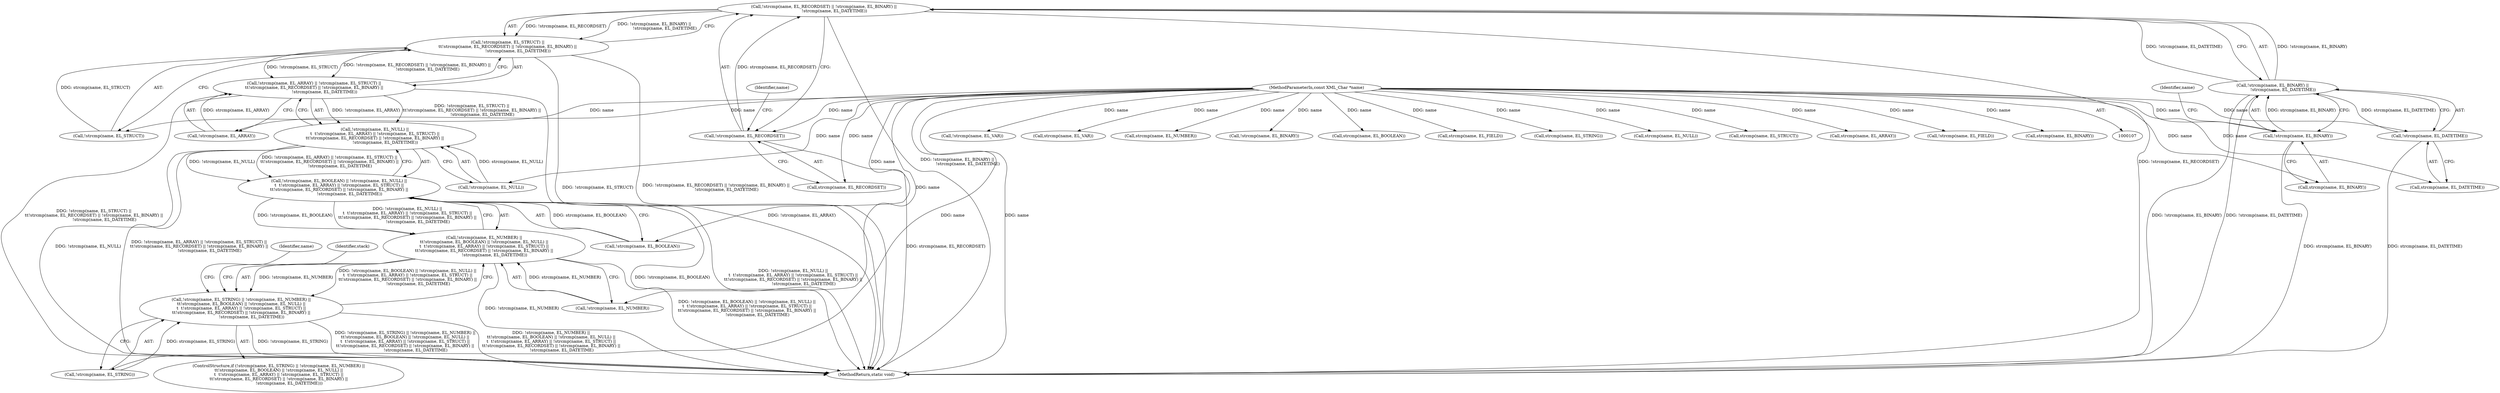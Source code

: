 digraph "0_php_b1bd4119bcafab6f9a8f84d92cd65eec3afeface@API" {
"1000163" [label="(Call,!strcmp(name, EL_RECORDSET) || !strcmp(name, EL_BINARY) ||\n                !strcmp(name, EL_DATETIME))"];
"1000164" [label="(Call,!strcmp(name, EL_RECORDSET))"];
"1000109" [label="(MethodParameterIn,const XML_Char *name)"];
"1000168" [label="(Call,!strcmp(name, EL_BINARY) ||\n                !strcmp(name, EL_DATETIME))"];
"1000169" [label="(Call,!strcmp(name, EL_BINARY))"];
"1000173" [label="(Call,!strcmp(name, EL_DATETIME))"];
"1000158" [label="(Call,!strcmp(name, EL_STRUCT) ||\n\t\t!strcmp(name, EL_RECORDSET) || !strcmp(name, EL_BINARY) ||\n                !strcmp(name, EL_DATETIME))"];
"1000153" [label="(Call,!strcmp(name, EL_ARRAY) || !strcmp(name, EL_STRUCT) ||\n\t\t!strcmp(name, EL_RECORDSET) || !strcmp(name, EL_BINARY) ||\n                !strcmp(name, EL_DATETIME))"];
"1000148" [label="(Call,!strcmp(name, EL_NULL) ||\n\t  \t!strcmp(name, EL_ARRAY) || !strcmp(name, EL_STRUCT) ||\n\t\t!strcmp(name, EL_RECORDSET) || !strcmp(name, EL_BINARY) ||\n                !strcmp(name, EL_DATETIME))"];
"1000143" [label="(Call,!strcmp(name, EL_BOOLEAN) || !strcmp(name, EL_NULL) ||\n\t  \t!strcmp(name, EL_ARRAY) || !strcmp(name, EL_STRUCT) ||\n\t\t!strcmp(name, EL_RECORDSET) || !strcmp(name, EL_BINARY) ||\n                !strcmp(name, EL_DATETIME))"];
"1000138" [label="(Call,!strcmp(name, EL_NUMBER) ||\n\t\t!strcmp(name, EL_BOOLEAN) || !strcmp(name, EL_NULL) ||\n\t  \t!strcmp(name, EL_ARRAY) || !strcmp(name, EL_STRUCT) ||\n\t\t!strcmp(name, EL_RECORDSET) || !strcmp(name, EL_BINARY) ||\n                !strcmp(name, EL_DATETIME))"];
"1000133" [label="(Call,!strcmp(name, EL_STRING) || !strcmp(name, EL_NUMBER) ||\n\t\t!strcmp(name, EL_BOOLEAN) || !strcmp(name, EL_NULL) ||\n\t  \t!strcmp(name, EL_ARRAY) || !strcmp(name, EL_STRUCT) ||\n\t\t!strcmp(name, EL_RECORDSET) || !strcmp(name, EL_BINARY) ||\n                !strcmp(name, EL_DATETIME))"];
"1000153" [label="(Call,!strcmp(name, EL_ARRAY) || !strcmp(name, EL_STRUCT) ||\n\t\t!strcmp(name, EL_RECORDSET) || !strcmp(name, EL_BINARY) ||\n                !strcmp(name, EL_DATETIME))"];
"1000528" [label="(MethodReturn,static void)"];
"1000174" [label="(Call,strcmp(name, EL_DATETIME))"];
"1000496" [label="(Call,!strcmp(name, EL_VAR))"];
"1000143" [label="(Call,!strcmp(name, EL_BOOLEAN) || !strcmp(name, EL_NULL) ||\n\t  \t!strcmp(name, EL_ARRAY) || !strcmp(name, EL_STRUCT) ||\n\t\t!strcmp(name, EL_RECORDSET) || !strcmp(name, EL_BINARY) ||\n                !strcmp(name, EL_DATETIME))"];
"1000497" [label="(Call,strcmp(name, EL_VAR))"];
"1000498" [label="(Identifier,name)"];
"1000148" [label="(Call,!strcmp(name, EL_NULL) ||\n\t  \t!strcmp(name, EL_ARRAY) || !strcmp(name, EL_STRUCT) ||\n\t\t!strcmp(name, EL_RECORDSET) || !strcmp(name, EL_BINARY) ||\n                !strcmp(name, EL_DATETIME))"];
"1000140" [label="(Call,strcmp(name, EL_NUMBER))"];
"1000163" [label="(Call,!strcmp(name, EL_RECORDSET) || !strcmp(name, EL_BINARY) ||\n                !strcmp(name, EL_DATETIME))"];
"1000159" [label="(Call,!strcmp(name, EL_STRUCT))"];
"1000139" [label="(Call,!strcmp(name, EL_NUMBER))"];
"1000173" [label="(Call,!strcmp(name, EL_DATETIME))"];
"1000212" [label="(Call,!strcmp(name, EL_BINARY))"];
"1000145" [label="(Call,strcmp(name, EL_BOOLEAN))"];
"1000164" [label="(Call,!strcmp(name, EL_RECORDSET))"];
"1000511" [label="(Call,strcmp(name, EL_FIELD))"];
"1000149" [label="(Call,!strcmp(name, EL_NULL))"];
"1000135" [label="(Call,strcmp(name, EL_STRING))"];
"1000150" [label="(Call,strcmp(name, EL_NULL))"];
"1000170" [label="(Call,strcmp(name, EL_BINARY))"];
"1000160" [label="(Call,strcmp(name, EL_STRUCT))"];
"1000134" [label="(Call,!strcmp(name, EL_STRING))"];
"1000155" [label="(Call,strcmp(name, EL_ARRAY))"];
"1000171" [label="(Identifier,name)"];
"1000169" [label="(Call,!strcmp(name, EL_BINARY))"];
"1000510" [label="(Call,!strcmp(name, EL_FIELD))"];
"1000158" [label="(Call,!strcmp(name, EL_STRUCT) ||\n\t\t!strcmp(name, EL_RECORDSET) || !strcmp(name, EL_BINARY) ||\n                !strcmp(name, EL_DATETIME))"];
"1000132" [label="(ControlStructure,if (!strcmp(name, EL_STRING) || !strcmp(name, EL_NUMBER) ||\n\t\t!strcmp(name, EL_BOOLEAN) || !strcmp(name, EL_NULL) ||\n\t  \t!strcmp(name, EL_ARRAY) || !strcmp(name, EL_STRUCT) ||\n\t\t!strcmp(name, EL_RECORDSET) || !strcmp(name, EL_BINARY) ||\n                !strcmp(name, EL_DATETIME)))"];
"1000133" [label="(Call,!strcmp(name, EL_STRING) || !strcmp(name, EL_NUMBER) ||\n\t\t!strcmp(name, EL_BOOLEAN) || !strcmp(name, EL_NULL) ||\n\t  \t!strcmp(name, EL_ARRAY) || !strcmp(name, EL_STRUCT) ||\n\t\t!strcmp(name, EL_RECORDSET) || !strcmp(name, EL_BINARY) ||\n                !strcmp(name, EL_DATETIME))"];
"1000168" [label="(Call,!strcmp(name, EL_BINARY) ||\n                !strcmp(name, EL_DATETIME))"];
"1000175" [label="(Identifier,name)"];
"1000154" [label="(Call,!strcmp(name, EL_ARRAY))"];
"1000213" [label="(Call,strcmp(name, EL_BINARY))"];
"1000109" [label="(MethodParameterIn,const XML_Char *name)"];
"1000138" [label="(Call,!strcmp(name, EL_NUMBER) ||\n\t\t!strcmp(name, EL_BOOLEAN) || !strcmp(name, EL_NULL) ||\n\t  \t!strcmp(name, EL_ARRAY) || !strcmp(name, EL_STRUCT) ||\n\t\t!strcmp(name, EL_RECORDSET) || !strcmp(name, EL_BINARY) ||\n                !strcmp(name, EL_DATETIME))"];
"1000165" [label="(Call,strcmp(name, EL_RECORDSET))"];
"1000179" [label="(Identifier,stack)"];
"1000144" [label="(Call,!strcmp(name, EL_BOOLEAN))"];
"1000163" -> "1000158"  [label="AST: "];
"1000163" -> "1000164"  [label="CFG: "];
"1000163" -> "1000168"  [label="CFG: "];
"1000164" -> "1000163"  [label="AST: "];
"1000168" -> "1000163"  [label="AST: "];
"1000158" -> "1000163"  [label="CFG: "];
"1000163" -> "1000528"  [label="DDG: !strcmp(name, EL_BINARY) ||\n                !strcmp(name, EL_DATETIME)"];
"1000163" -> "1000528"  [label="DDG: !strcmp(name, EL_RECORDSET)"];
"1000163" -> "1000158"  [label="DDG: !strcmp(name, EL_RECORDSET)"];
"1000163" -> "1000158"  [label="DDG: !strcmp(name, EL_BINARY) ||\n                !strcmp(name, EL_DATETIME)"];
"1000164" -> "1000163"  [label="DDG: strcmp(name, EL_RECORDSET)"];
"1000168" -> "1000163"  [label="DDG: !strcmp(name, EL_BINARY)"];
"1000168" -> "1000163"  [label="DDG: !strcmp(name, EL_DATETIME)"];
"1000164" -> "1000165"  [label="CFG: "];
"1000165" -> "1000164"  [label="AST: "];
"1000171" -> "1000164"  [label="CFG: "];
"1000164" -> "1000528"  [label="DDG: strcmp(name, EL_RECORDSET)"];
"1000109" -> "1000164"  [label="DDG: name"];
"1000109" -> "1000107"  [label="AST: "];
"1000109" -> "1000528"  [label="DDG: name"];
"1000109" -> "1000134"  [label="DDG: name"];
"1000109" -> "1000135"  [label="DDG: name"];
"1000109" -> "1000139"  [label="DDG: name"];
"1000109" -> "1000140"  [label="DDG: name"];
"1000109" -> "1000144"  [label="DDG: name"];
"1000109" -> "1000145"  [label="DDG: name"];
"1000109" -> "1000149"  [label="DDG: name"];
"1000109" -> "1000150"  [label="DDG: name"];
"1000109" -> "1000154"  [label="DDG: name"];
"1000109" -> "1000155"  [label="DDG: name"];
"1000109" -> "1000159"  [label="DDG: name"];
"1000109" -> "1000160"  [label="DDG: name"];
"1000109" -> "1000165"  [label="DDG: name"];
"1000109" -> "1000169"  [label="DDG: name"];
"1000109" -> "1000170"  [label="DDG: name"];
"1000109" -> "1000173"  [label="DDG: name"];
"1000109" -> "1000174"  [label="DDG: name"];
"1000109" -> "1000212"  [label="DDG: name"];
"1000109" -> "1000213"  [label="DDG: name"];
"1000109" -> "1000496"  [label="DDG: name"];
"1000109" -> "1000497"  [label="DDG: name"];
"1000109" -> "1000510"  [label="DDG: name"];
"1000109" -> "1000511"  [label="DDG: name"];
"1000168" -> "1000169"  [label="CFG: "];
"1000168" -> "1000173"  [label="CFG: "];
"1000169" -> "1000168"  [label="AST: "];
"1000173" -> "1000168"  [label="AST: "];
"1000168" -> "1000528"  [label="DDG: !strcmp(name, EL_BINARY)"];
"1000168" -> "1000528"  [label="DDG: !strcmp(name, EL_DATETIME)"];
"1000169" -> "1000168"  [label="DDG: strcmp(name, EL_BINARY)"];
"1000173" -> "1000168"  [label="DDG: strcmp(name, EL_DATETIME)"];
"1000169" -> "1000170"  [label="CFG: "];
"1000170" -> "1000169"  [label="AST: "];
"1000175" -> "1000169"  [label="CFG: "];
"1000169" -> "1000528"  [label="DDG: strcmp(name, EL_BINARY)"];
"1000173" -> "1000174"  [label="CFG: "];
"1000174" -> "1000173"  [label="AST: "];
"1000173" -> "1000528"  [label="DDG: strcmp(name, EL_DATETIME)"];
"1000158" -> "1000153"  [label="AST: "];
"1000158" -> "1000159"  [label="CFG: "];
"1000159" -> "1000158"  [label="AST: "];
"1000153" -> "1000158"  [label="CFG: "];
"1000158" -> "1000528"  [label="DDG: !strcmp(name, EL_STRUCT)"];
"1000158" -> "1000528"  [label="DDG: !strcmp(name, EL_RECORDSET) || !strcmp(name, EL_BINARY) ||\n                !strcmp(name, EL_DATETIME)"];
"1000158" -> "1000153"  [label="DDG: !strcmp(name, EL_STRUCT)"];
"1000158" -> "1000153"  [label="DDG: !strcmp(name, EL_RECORDSET) || !strcmp(name, EL_BINARY) ||\n                !strcmp(name, EL_DATETIME)"];
"1000159" -> "1000158"  [label="DDG: strcmp(name, EL_STRUCT)"];
"1000153" -> "1000148"  [label="AST: "];
"1000153" -> "1000154"  [label="CFG: "];
"1000154" -> "1000153"  [label="AST: "];
"1000148" -> "1000153"  [label="CFG: "];
"1000153" -> "1000528"  [label="DDG: !strcmp(name, EL_STRUCT) ||\n\t\t!strcmp(name, EL_RECORDSET) || !strcmp(name, EL_BINARY) ||\n                !strcmp(name, EL_DATETIME)"];
"1000153" -> "1000528"  [label="DDG: !strcmp(name, EL_ARRAY)"];
"1000153" -> "1000148"  [label="DDG: !strcmp(name, EL_ARRAY)"];
"1000153" -> "1000148"  [label="DDG: !strcmp(name, EL_STRUCT) ||\n\t\t!strcmp(name, EL_RECORDSET) || !strcmp(name, EL_BINARY) ||\n                !strcmp(name, EL_DATETIME)"];
"1000154" -> "1000153"  [label="DDG: strcmp(name, EL_ARRAY)"];
"1000148" -> "1000143"  [label="AST: "];
"1000148" -> "1000149"  [label="CFG: "];
"1000149" -> "1000148"  [label="AST: "];
"1000143" -> "1000148"  [label="CFG: "];
"1000148" -> "1000528"  [label="DDG: !strcmp(name, EL_NULL)"];
"1000148" -> "1000528"  [label="DDG: !strcmp(name, EL_ARRAY) || !strcmp(name, EL_STRUCT) ||\n\t\t!strcmp(name, EL_RECORDSET) || !strcmp(name, EL_BINARY) ||\n                !strcmp(name, EL_DATETIME)"];
"1000148" -> "1000143"  [label="DDG: !strcmp(name, EL_NULL)"];
"1000148" -> "1000143"  [label="DDG: !strcmp(name, EL_ARRAY) || !strcmp(name, EL_STRUCT) ||\n\t\t!strcmp(name, EL_RECORDSET) || !strcmp(name, EL_BINARY) ||\n                !strcmp(name, EL_DATETIME)"];
"1000149" -> "1000148"  [label="DDG: strcmp(name, EL_NULL)"];
"1000143" -> "1000138"  [label="AST: "];
"1000143" -> "1000144"  [label="CFG: "];
"1000144" -> "1000143"  [label="AST: "];
"1000138" -> "1000143"  [label="CFG: "];
"1000143" -> "1000528"  [label="DDG: !strcmp(name, EL_BOOLEAN)"];
"1000143" -> "1000528"  [label="DDG: !strcmp(name, EL_NULL) ||\n\t  \t!strcmp(name, EL_ARRAY) || !strcmp(name, EL_STRUCT) ||\n\t\t!strcmp(name, EL_RECORDSET) || !strcmp(name, EL_BINARY) ||\n                !strcmp(name, EL_DATETIME)"];
"1000143" -> "1000138"  [label="DDG: !strcmp(name, EL_BOOLEAN)"];
"1000143" -> "1000138"  [label="DDG: !strcmp(name, EL_NULL) ||\n\t  \t!strcmp(name, EL_ARRAY) || !strcmp(name, EL_STRUCT) ||\n\t\t!strcmp(name, EL_RECORDSET) || !strcmp(name, EL_BINARY) ||\n                !strcmp(name, EL_DATETIME)"];
"1000144" -> "1000143"  [label="DDG: strcmp(name, EL_BOOLEAN)"];
"1000138" -> "1000133"  [label="AST: "];
"1000138" -> "1000139"  [label="CFG: "];
"1000139" -> "1000138"  [label="AST: "];
"1000133" -> "1000138"  [label="CFG: "];
"1000138" -> "1000528"  [label="DDG: !strcmp(name, EL_NUMBER)"];
"1000138" -> "1000528"  [label="DDG: !strcmp(name, EL_BOOLEAN) || !strcmp(name, EL_NULL) ||\n\t  \t!strcmp(name, EL_ARRAY) || !strcmp(name, EL_STRUCT) ||\n\t\t!strcmp(name, EL_RECORDSET) || !strcmp(name, EL_BINARY) ||\n                !strcmp(name, EL_DATETIME)"];
"1000138" -> "1000133"  [label="DDG: !strcmp(name, EL_NUMBER)"];
"1000138" -> "1000133"  [label="DDG: !strcmp(name, EL_BOOLEAN) || !strcmp(name, EL_NULL) ||\n\t  \t!strcmp(name, EL_ARRAY) || !strcmp(name, EL_STRUCT) ||\n\t\t!strcmp(name, EL_RECORDSET) || !strcmp(name, EL_BINARY) ||\n                !strcmp(name, EL_DATETIME)"];
"1000139" -> "1000138"  [label="DDG: strcmp(name, EL_NUMBER)"];
"1000133" -> "1000132"  [label="AST: "];
"1000133" -> "1000134"  [label="CFG: "];
"1000134" -> "1000133"  [label="AST: "];
"1000179" -> "1000133"  [label="CFG: "];
"1000498" -> "1000133"  [label="CFG: "];
"1000133" -> "1000528"  [label="DDG: !strcmp(name, EL_STRING)"];
"1000133" -> "1000528"  [label="DDG: !strcmp(name, EL_STRING) || !strcmp(name, EL_NUMBER) ||\n\t\t!strcmp(name, EL_BOOLEAN) || !strcmp(name, EL_NULL) ||\n\t  \t!strcmp(name, EL_ARRAY) || !strcmp(name, EL_STRUCT) ||\n\t\t!strcmp(name, EL_RECORDSET) || !strcmp(name, EL_BINARY) ||\n                !strcmp(name, EL_DATETIME)"];
"1000133" -> "1000528"  [label="DDG: !strcmp(name, EL_NUMBER) ||\n\t\t!strcmp(name, EL_BOOLEAN) || !strcmp(name, EL_NULL) ||\n\t  \t!strcmp(name, EL_ARRAY) || !strcmp(name, EL_STRUCT) ||\n\t\t!strcmp(name, EL_RECORDSET) || !strcmp(name, EL_BINARY) ||\n                !strcmp(name, EL_DATETIME)"];
"1000134" -> "1000133"  [label="DDG: strcmp(name, EL_STRING)"];
}
